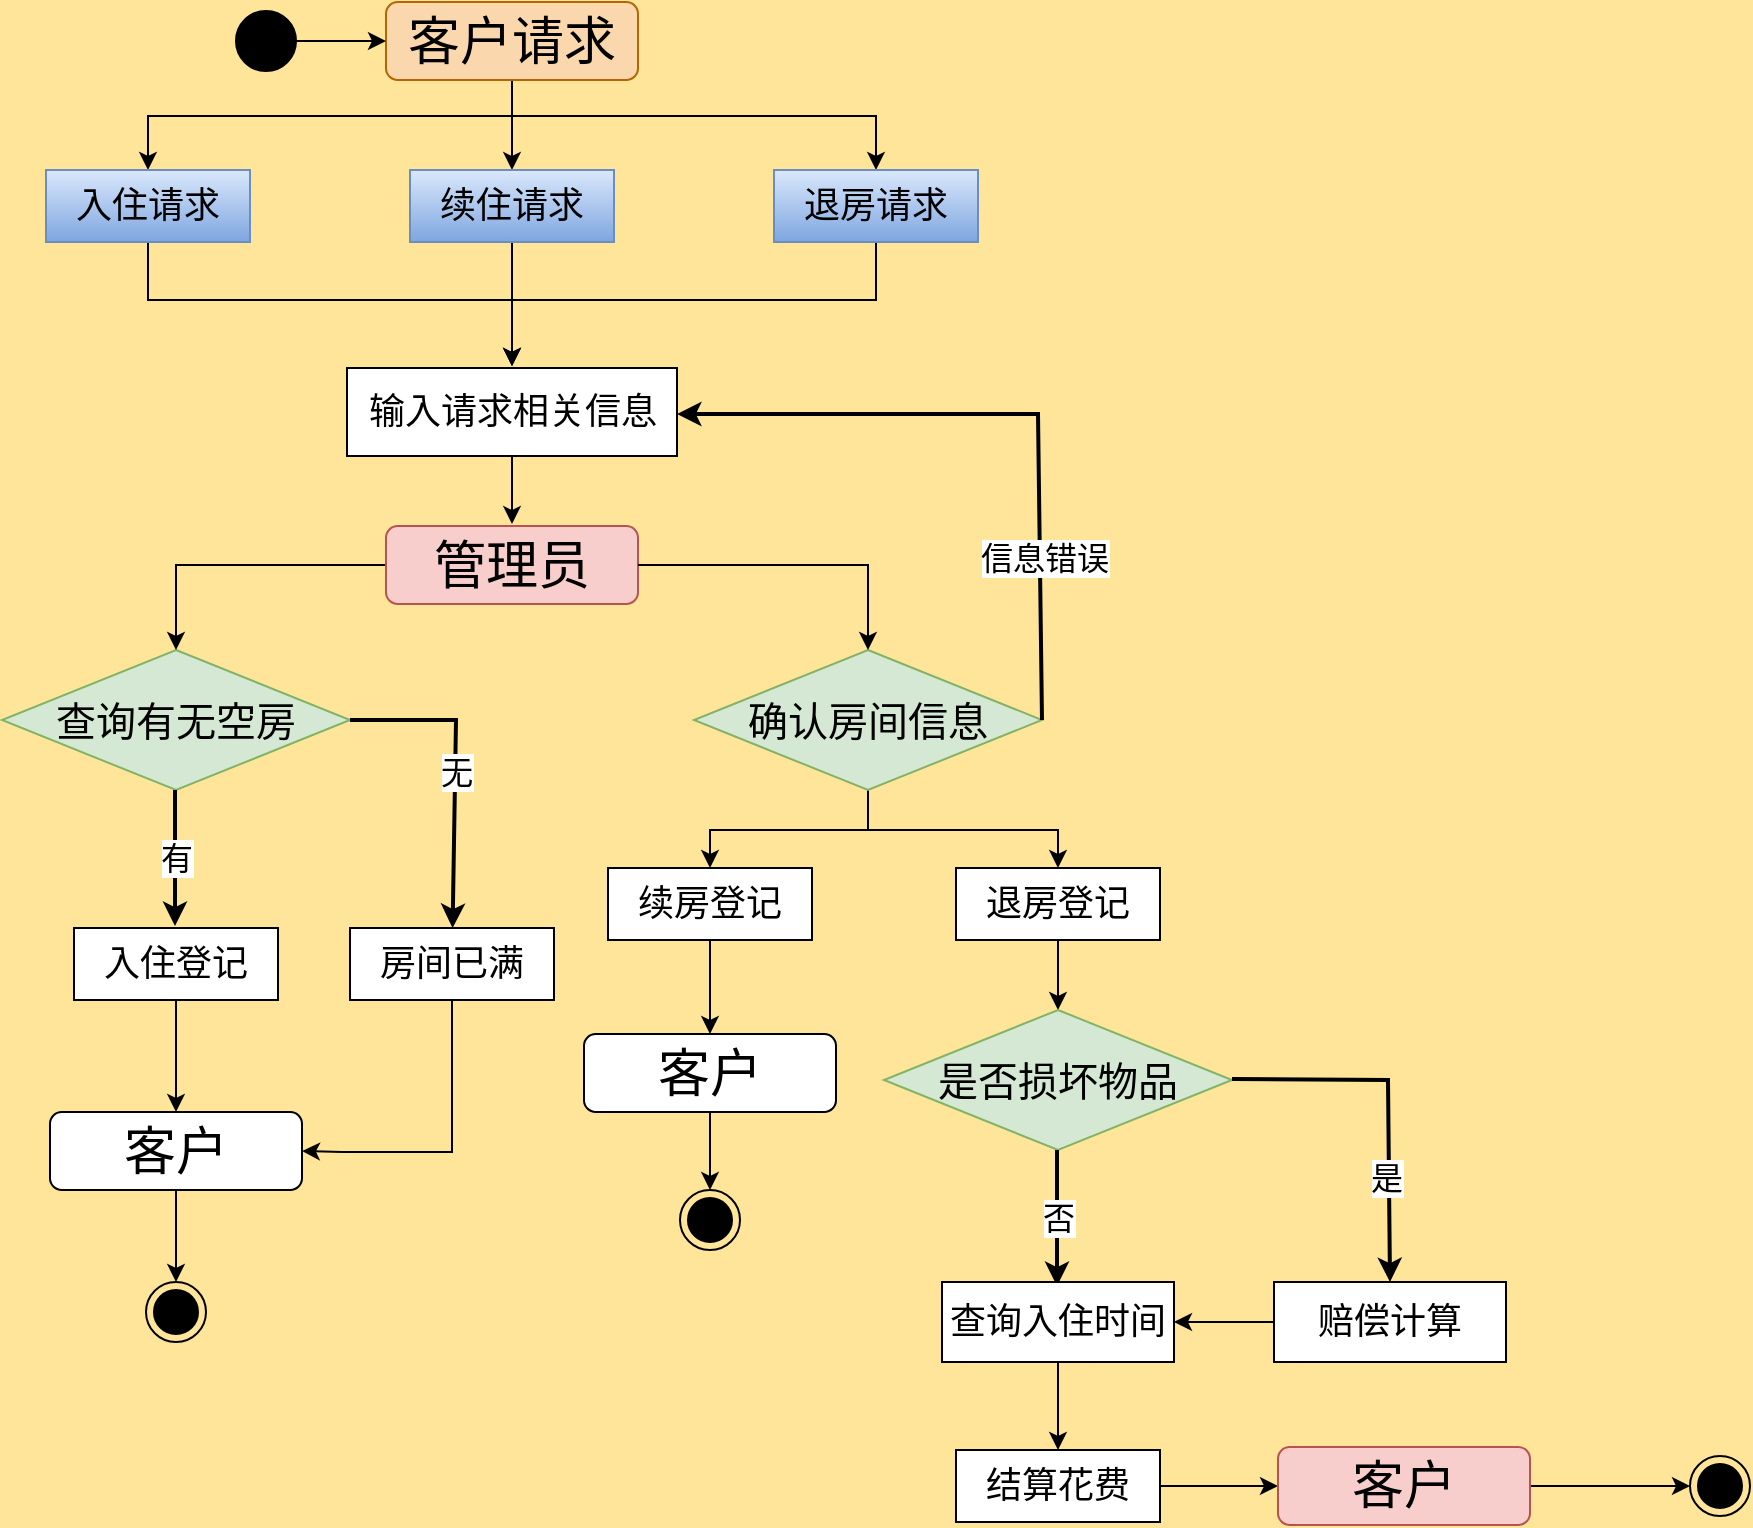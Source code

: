 <mxfile version="22.0.8" type="github">
  <diagram name="第 1 页" id="7W-Vml-be71XeKP4XQ2E">
    <mxGraphModel dx="1488" dy="893" grid="0" gridSize="10" guides="1" tooltips="1" connect="1" arrows="1" fold="1" page="1" pageScale="1" pageWidth="1169" pageHeight="827" background="#FFE599" math="0" shadow="0">
      <root>
        <mxCell id="0" />
        <mxCell id="1" parent="0" />
        <mxCell id="2akz_Gd9F4VhMpxJWejg-7" value="" style="edgeStyle=orthogonalEdgeStyle;rounded=0;orthogonalLoop=1;jettySize=auto;html=1;" edge="1" parent="1" source="2akz_Gd9F4VhMpxJWejg-3" target="2akz_Gd9F4VhMpxJWejg-5">
          <mxGeometry relative="1" as="geometry" />
        </mxCell>
        <mxCell id="2akz_Gd9F4VhMpxJWejg-8" style="edgeStyle=orthogonalEdgeStyle;rounded=0;orthogonalLoop=1;jettySize=auto;html=1;entryX=0.5;entryY=0;entryDx=0;entryDy=0;" edge="1" parent="1" source="2akz_Gd9F4VhMpxJWejg-3" target="2akz_Gd9F4VhMpxJWejg-6">
          <mxGeometry relative="1" as="geometry">
            <Array as="points">
              <mxPoint x="423" y="82" />
              <mxPoint x="605" y="82" />
            </Array>
          </mxGeometry>
        </mxCell>
        <mxCell id="2akz_Gd9F4VhMpxJWejg-9" style="edgeStyle=orthogonalEdgeStyle;rounded=0;orthogonalLoop=1;jettySize=auto;html=1;entryX=0.5;entryY=0;entryDx=0;entryDy=0;" edge="1" parent="1" source="2akz_Gd9F4VhMpxJWejg-3" target="2akz_Gd9F4VhMpxJWejg-4">
          <mxGeometry relative="1" as="geometry">
            <Array as="points">
              <mxPoint x="423" y="82" />
              <mxPoint x="241" y="82" />
            </Array>
          </mxGeometry>
        </mxCell>
        <mxCell id="2akz_Gd9F4VhMpxJWejg-3" value="&lt;font style=&quot;font-size: 26px;&quot;&gt;客户请求&lt;/font&gt;" style="rounded=1;whiteSpace=wrap;html=1;fillColor=#fad7ac;strokeColor=#b46504;" vertex="1" parent="1">
          <mxGeometry x="360" y="25" width="126" height="39" as="geometry" />
        </mxCell>
        <mxCell id="2akz_Gd9F4VhMpxJWejg-12" style="edgeStyle=orthogonalEdgeStyle;rounded=0;orthogonalLoop=1;jettySize=auto;html=1;entryX=0.5;entryY=0;entryDx=0;entryDy=0;" edge="1" parent="1" source="2akz_Gd9F4VhMpxJWejg-4">
          <mxGeometry relative="1" as="geometry">
            <mxPoint x="423" y="207" as="targetPoint" />
            <Array as="points">
              <mxPoint x="241" y="174" />
              <mxPoint x="423" y="174" />
            </Array>
          </mxGeometry>
        </mxCell>
        <mxCell id="2akz_Gd9F4VhMpxJWejg-4" value="&lt;font style=&quot;font-size: 18px;&quot;&gt;入住请求&lt;/font&gt;" style="rounded=0;whiteSpace=wrap;html=1;fillColor=#dae8fc;gradientColor=#7ea6e0;strokeColor=#6c8ebf;" vertex="1" parent="1">
          <mxGeometry x="190" y="109" width="102" height="36" as="geometry" />
        </mxCell>
        <mxCell id="2akz_Gd9F4VhMpxJWejg-11" style="edgeStyle=orthogonalEdgeStyle;rounded=0;orthogonalLoop=1;jettySize=auto;html=1;entryX=0.5;entryY=0;entryDx=0;entryDy=0;" edge="1" parent="1" source="2akz_Gd9F4VhMpxJWejg-5">
          <mxGeometry relative="1" as="geometry">
            <mxPoint x="423" y="207" as="targetPoint" />
          </mxGeometry>
        </mxCell>
        <mxCell id="2akz_Gd9F4VhMpxJWejg-5" value="&lt;font style=&quot;font-size: 18px;&quot;&gt;续住请求&lt;/font&gt;" style="rounded=0;whiteSpace=wrap;html=1;fillColor=#dae8fc;strokeColor=#6c8ebf;gradientColor=#7ea6e0;" vertex="1" parent="1">
          <mxGeometry x="372" y="109" width="102" height="36" as="geometry" />
        </mxCell>
        <mxCell id="2akz_Gd9F4VhMpxJWejg-14" style="edgeStyle=orthogonalEdgeStyle;rounded=0;orthogonalLoop=1;jettySize=auto;html=1;entryX=0.5;entryY=0;entryDx=0;entryDy=0;" edge="1" parent="1" source="2akz_Gd9F4VhMpxJWejg-6">
          <mxGeometry relative="1" as="geometry">
            <mxPoint x="423" y="207" as="targetPoint" />
            <Array as="points">
              <mxPoint x="605" y="174" />
              <mxPoint x="423" y="174" />
            </Array>
          </mxGeometry>
        </mxCell>
        <mxCell id="2akz_Gd9F4VhMpxJWejg-6" value="&lt;span style=&quot;font-size: 18px;&quot;&gt;退房请求&lt;/span&gt;" style="rounded=0;whiteSpace=wrap;html=1;fillColor=#dae8fc;strokeColor=#6c8ebf;gradientColor=#7ea6e0;" vertex="1" parent="1">
          <mxGeometry x="554" y="109" width="102" height="36" as="geometry" />
        </mxCell>
        <mxCell id="2akz_Gd9F4VhMpxJWejg-15" value="&lt;font style=&quot;font-size: 20px;&quot;&gt;查询有无空房&lt;/font&gt;" style="rhombus;whiteSpace=wrap;html=1;fillColor=#d5e8d4;strokeColor=#82b366;" vertex="1" parent="1">
          <mxGeometry x="168" y="349" width="174" height="70" as="geometry" />
        </mxCell>
        <mxCell id="2akz_Gd9F4VhMpxJWejg-22" value="" style="endArrow=classic;html=1;rounded=0;strokeWidth=2;" edge="1" parent="1" target="2akz_Gd9F4VhMpxJWejg-28">
          <mxGeometry relative="1" as="geometry">
            <mxPoint x="342" y="384" as="sourcePoint" />
            <mxPoint x="460" y="386" as="targetPoint" />
            <Array as="points">
              <mxPoint x="395" y="384" />
            </Array>
          </mxGeometry>
        </mxCell>
        <mxCell id="2akz_Gd9F4VhMpxJWejg-23" value="无" style="edgeLabel;resizable=0;html=1;align=center;verticalAlign=middle;fontSize=16;" connectable="0" vertex="1" parent="2akz_Gd9F4VhMpxJWejg-22">
          <mxGeometry relative="1" as="geometry" />
        </mxCell>
        <mxCell id="2akz_Gd9F4VhMpxJWejg-26" value="" style="edgeStyle=orthogonalEdgeStyle;rounded=0;orthogonalLoop=1;jettySize=auto;html=1;" edge="1" parent="1" source="2akz_Gd9F4VhMpxJWejg-25" target="2akz_Gd9F4VhMpxJWejg-3">
          <mxGeometry relative="1" as="geometry" />
        </mxCell>
        <mxCell id="2akz_Gd9F4VhMpxJWejg-25" value="" style="ellipse;fillColor=strokeColor;html=1;" vertex="1" parent="1">
          <mxGeometry x="285" y="29.5" width="30" height="30" as="geometry" />
        </mxCell>
        <mxCell id="2akz_Gd9F4VhMpxJWejg-29" value="" style="edgeStyle=orthogonalEdgeStyle;rounded=0;orthogonalLoop=1;jettySize=auto;html=1;entryX=1;entryY=0.5;entryDx=0;entryDy=0;" edge="1" parent="1" source="2akz_Gd9F4VhMpxJWejg-28" target="2akz_Gd9F4VhMpxJWejg-35">
          <mxGeometry relative="1" as="geometry">
            <mxPoint x="393" y="564" as="targetPoint" />
            <Array as="points">
              <mxPoint x="393" y="600" />
              <mxPoint x="338" y="600" />
            </Array>
          </mxGeometry>
        </mxCell>
        <mxCell id="2akz_Gd9F4VhMpxJWejg-28" value="&lt;span style=&quot;font-size: 18px;&quot;&gt;房间已满&lt;/span&gt;" style="rounded=0;whiteSpace=wrap;html=1;" vertex="1" parent="1">
          <mxGeometry x="342" y="488" width="102" height="36" as="geometry" />
        </mxCell>
        <mxCell id="2akz_Gd9F4VhMpxJWejg-30" value="&lt;font style=&quot;font-size: 16px;&quot;&gt;有&lt;/font&gt;" style="endArrow=classic;html=1;rounded=0;strokeWidth=2;" edge="1" parent="1">
          <mxGeometry relative="1" as="geometry">
            <mxPoint x="254.5" y="419" as="sourcePoint" />
            <mxPoint x="254.5" y="487" as="targetPoint" />
          </mxGeometry>
        </mxCell>
        <mxCell id="2akz_Gd9F4VhMpxJWejg-36" value="" style="edgeStyle=orthogonalEdgeStyle;rounded=0;orthogonalLoop=1;jettySize=auto;html=1;" edge="1" parent="1" source="2akz_Gd9F4VhMpxJWejg-33" target="2akz_Gd9F4VhMpxJWejg-35">
          <mxGeometry relative="1" as="geometry" />
        </mxCell>
        <mxCell id="2akz_Gd9F4VhMpxJWejg-33" value="&lt;span style=&quot;font-size: 18px;&quot;&gt;入住登记&lt;/span&gt;" style="rounded=0;whiteSpace=wrap;html=1;" vertex="1" parent="1">
          <mxGeometry x="204" y="488" width="102" height="36" as="geometry" />
        </mxCell>
        <mxCell id="2akz_Gd9F4VhMpxJWejg-34" value="" style="ellipse;html=1;shape=endState;fillColor=strokeColor;" vertex="1" parent="1">
          <mxGeometry x="240" y="665" width="30" height="30" as="geometry" />
        </mxCell>
        <mxCell id="2akz_Gd9F4VhMpxJWejg-37" value="" style="edgeStyle=orthogonalEdgeStyle;rounded=0;orthogonalLoop=1;jettySize=auto;html=1;" edge="1" parent="1" source="2akz_Gd9F4VhMpxJWejg-35" target="2akz_Gd9F4VhMpxJWejg-34">
          <mxGeometry relative="1" as="geometry" />
        </mxCell>
        <mxCell id="2akz_Gd9F4VhMpxJWejg-35" value="&lt;font style=&quot;font-size: 26px;&quot;&gt;客户&lt;/font&gt;" style="rounded=1;whiteSpace=wrap;html=1;" vertex="1" parent="1">
          <mxGeometry x="192" y="580" width="126" height="39" as="geometry" />
        </mxCell>
        <mxCell id="2akz_Gd9F4VhMpxJWejg-48" style="edgeStyle=orthogonalEdgeStyle;rounded=0;orthogonalLoop=1;jettySize=auto;html=1;entryX=0.5;entryY=0;entryDx=0;entryDy=0;" edge="1" parent="1" source="2akz_Gd9F4VhMpxJWejg-39" target="2akz_Gd9F4VhMpxJWejg-46">
          <mxGeometry relative="1" as="geometry" />
        </mxCell>
        <mxCell id="2akz_Gd9F4VhMpxJWejg-49" style="edgeStyle=orthogonalEdgeStyle;rounded=0;orthogonalLoop=1;jettySize=auto;html=1;" edge="1" parent="1" source="2akz_Gd9F4VhMpxJWejg-39" target="2akz_Gd9F4VhMpxJWejg-47">
          <mxGeometry relative="1" as="geometry" />
        </mxCell>
        <mxCell id="2akz_Gd9F4VhMpxJWejg-39" value="&lt;span style=&quot;font-size: 20px;&quot;&gt;确认房间信息&lt;/span&gt;" style="rhombus;whiteSpace=wrap;html=1;fillColor=#d5e8d4;strokeColor=#82b366;" vertex="1" parent="1">
          <mxGeometry x="514" y="349" width="174" height="70" as="geometry" />
        </mxCell>
        <mxCell id="2akz_Gd9F4VhMpxJWejg-40" value="&lt;font style=&quot;font-size: 16px;&quot;&gt;信息错误&lt;/font&gt;" style="endArrow=classic;html=1;rounded=0;strokeWidth=2;exitX=1;exitY=0.5;exitDx=0;exitDy=0;" edge="1" parent="1" source="2akz_Gd9F4VhMpxJWejg-39">
          <mxGeometry x="-0.513" y="-2" relative="1" as="geometry">
            <mxPoint x="701" y="383" as="sourcePoint" />
            <mxPoint x="505.5" y="231" as="targetPoint" />
            <Array as="points">
              <mxPoint x="686" y="231" />
            </Array>
            <mxPoint as="offset" />
          </mxGeometry>
        </mxCell>
        <mxCell id="2akz_Gd9F4VhMpxJWejg-42" style="edgeStyle=orthogonalEdgeStyle;rounded=0;orthogonalLoop=1;jettySize=auto;html=1;" edge="1" parent="1" source="2akz_Gd9F4VhMpxJWejg-41">
          <mxGeometry relative="1" as="geometry">
            <mxPoint x="423" y="286" as="targetPoint" />
          </mxGeometry>
        </mxCell>
        <mxCell id="2akz_Gd9F4VhMpxJWejg-41" value="&lt;font style=&quot;font-size: 18px;&quot;&gt;输入请求相关信息&lt;/font&gt;" style="rounded=0;whiteSpace=wrap;html=1;" vertex="1" parent="1">
          <mxGeometry x="340.5" y="208" width="165" height="44" as="geometry" />
        </mxCell>
        <mxCell id="2akz_Gd9F4VhMpxJWejg-44" style="edgeStyle=orthogonalEdgeStyle;rounded=0;orthogonalLoop=1;jettySize=auto;html=1;entryX=0.5;entryY=0;entryDx=0;entryDy=0;" edge="1" parent="1" source="2akz_Gd9F4VhMpxJWejg-43" target="2akz_Gd9F4VhMpxJWejg-15">
          <mxGeometry relative="1" as="geometry" />
        </mxCell>
        <mxCell id="2akz_Gd9F4VhMpxJWejg-43" value="&lt;font style=&quot;font-size: 26px;&quot;&gt;管理员&lt;/font&gt;" style="rounded=1;whiteSpace=wrap;html=1;fillColor=#f8cecc;strokeColor=#b85450;" vertex="1" parent="1">
          <mxGeometry x="360" y="287" width="126" height="39" as="geometry" />
        </mxCell>
        <mxCell id="2akz_Gd9F4VhMpxJWejg-45" style="edgeStyle=orthogonalEdgeStyle;rounded=0;orthogonalLoop=1;jettySize=auto;html=1;entryX=0.5;entryY=0;entryDx=0;entryDy=0;" edge="1" parent="1" source="2akz_Gd9F4VhMpxJWejg-43" target="2akz_Gd9F4VhMpxJWejg-39">
          <mxGeometry relative="1" as="geometry" />
        </mxCell>
        <mxCell id="2akz_Gd9F4VhMpxJWejg-52" value="" style="edgeStyle=orthogonalEdgeStyle;rounded=0;orthogonalLoop=1;jettySize=auto;html=1;" edge="1" parent="1" source="2akz_Gd9F4VhMpxJWejg-46" target="2akz_Gd9F4VhMpxJWejg-51">
          <mxGeometry relative="1" as="geometry" />
        </mxCell>
        <mxCell id="2akz_Gd9F4VhMpxJWejg-46" value="&lt;span style=&quot;font-size: 18px;&quot;&gt;续房登记&lt;/span&gt;" style="rounded=0;whiteSpace=wrap;html=1;" vertex="1" parent="1">
          <mxGeometry x="471" y="458" width="102" height="36" as="geometry" />
        </mxCell>
        <mxCell id="2akz_Gd9F4VhMpxJWejg-55" value="" style="edgeStyle=orthogonalEdgeStyle;rounded=0;orthogonalLoop=1;jettySize=auto;html=1;" edge="1" parent="1" source="2akz_Gd9F4VhMpxJWejg-47" target="2akz_Gd9F4VhMpxJWejg-50">
          <mxGeometry relative="1" as="geometry" />
        </mxCell>
        <mxCell id="2akz_Gd9F4VhMpxJWejg-47" value="&lt;span style=&quot;font-size: 18px;&quot;&gt;退房登记&lt;/span&gt;" style="rounded=0;whiteSpace=wrap;html=1;" vertex="1" parent="1">
          <mxGeometry x="645" y="458" width="102" height="36" as="geometry" />
        </mxCell>
        <mxCell id="2akz_Gd9F4VhMpxJWejg-50" value="&lt;span style=&quot;font-size: 20px;&quot;&gt;是否损坏物品&lt;/span&gt;" style="rhombus;whiteSpace=wrap;html=1;fillColor=#d5e8d4;strokeColor=#82b366;" vertex="1" parent="1">
          <mxGeometry x="609" y="529" width="174" height="70" as="geometry" />
        </mxCell>
        <mxCell id="2akz_Gd9F4VhMpxJWejg-54" value="" style="edgeStyle=orthogonalEdgeStyle;rounded=0;orthogonalLoop=1;jettySize=auto;html=1;" edge="1" parent="1" source="2akz_Gd9F4VhMpxJWejg-51" target="2akz_Gd9F4VhMpxJWejg-53">
          <mxGeometry relative="1" as="geometry" />
        </mxCell>
        <mxCell id="2akz_Gd9F4VhMpxJWejg-51" value="&lt;font style=&quot;font-size: 26px;&quot;&gt;客户&lt;/font&gt;" style="rounded=1;whiteSpace=wrap;html=1;" vertex="1" parent="1">
          <mxGeometry x="459" y="541" width="126" height="39" as="geometry" />
        </mxCell>
        <mxCell id="2akz_Gd9F4VhMpxJWejg-53" value="" style="ellipse;html=1;shape=endState;fillColor=strokeColor;" vertex="1" parent="1">
          <mxGeometry x="507" y="619" width="30" height="30" as="geometry" />
        </mxCell>
        <mxCell id="2akz_Gd9F4VhMpxJWejg-58" value="&lt;font style=&quot;font-size: 16px;&quot;&gt;否&lt;/font&gt;" style="endArrow=classic;html=1;rounded=0;strokeWidth=2;" edge="1" parent="1">
          <mxGeometry relative="1" as="geometry">
            <mxPoint x="695.5" y="599" as="sourcePoint" />
            <mxPoint x="695.5" y="667" as="targetPoint" />
            <mxPoint as="offset" />
          </mxGeometry>
        </mxCell>
        <mxCell id="2akz_Gd9F4VhMpxJWejg-59" value="&lt;font style=&quot;font-size: 16px;&quot;&gt;是&lt;/font&gt;" style="endArrow=classic;html=1;rounded=0;strokeWidth=2;entryX=0.5;entryY=0;entryDx=0;entryDy=0;" edge="1" parent="1" target="2akz_Gd9F4VhMpxJWejg-61">
          <mxGeometry x="0.421" y="-1" relative="1" as="geometry">
            <mxPoint x="783" y="563.5" as="sourcePoint" />
            <mxPoint x="868" y="654" as="targetPoint" />
            <mxPoint as="offset" />
            <Array as="points">
              <mxPoint x="861" y="564" />
            </Array>
          </mxGeometry>
        </mxCell>
        <mxCell id="2akz_Gd9F4VhMpxJWejg-64" value="" style="edgeStyle=orthogonalEdgeStyle;rounded=0;orthogonalLoop=1;jettySize=auto;html=1;" edge="1" parent="1" source="2akz_Gd9F4VhMpxJWejg-60" target="2akz_Gd9F4VhMpxJWejg-63">
          <mxGeometry relative="1" as="geometry" />
        </mxCell>
        <mxCell id="2akz_Gd9F4VhMpxJWejg-60" value="&lt;span style=&quot;font-size: 18px;&quot;&gt;查询入住时间&lt;/span&gt;" style="rounded=0;whiteSpace=wrap;html=1;" vertex="1" parent="1">
          <mxGeometry x="638" y="665" width="116" height="40" as="geometry" />
        </mxCell>
        <mxCell id="2akz_Gd9F4VhMpxJWejg-62" value="" style="edgeStyle=orthogonalEdgeStyle;rounded=0;orthogonalLoop=1;jettySize=auto;html=1;" edge="1" parent="1" source="2akz_Gd9F4VhMpxJWejg-61" target="2akz_Gd9F4VhMpxJWejg-60">
          <mxGeometry relative="1" as="geometry" />
        </mxCell>
        <mxCell id="2akz_Gd9F4VhMpxJWejg-61" value="&lt;span style=&quot;font-size: 18px;&quot;&gt;赔偿计算&lt;/span&gt;" style="rounded=0;whiteSpace=wrap;html=1;" vertex="1" parent="1">
          <mxGeometry x="804" y="665" width="116" height="40" as="geometry" />
        </mxCell>
        <mxCell id="2akz_Gd9F4VhMpxJWejg-68" value="" style="edgeStyle=orthogonalEdgeStyle;rounded=0;orthogonalLoop=1;jettySize=auto;html=1;" edge="1" parent="1" source="2akz_Gd9F4VhMpxJWejg-63" target="2akz_Gd9F4VhMpxJWejg-67">
          <mxGeometry relative="1" as="geometry" />
        </mxCell>
        <mxCell id="2akz_Gd9F4VhMpxJWejg-63" value="&lt;span style=&quot;font-size: 18px;&quot;&gt;结算花费&lt;/span&gt;" style="rounded=0;whiteSpace=wrap;html=1;" vertex="1" parent="1">
          <mxGeometry x="645" y="749" width="102" height="36" as="geometry" />
        </mxCell>
        <mxCell id="2akz_Gd9F4VhMpxJWejg-65" value="" style="ellipse;html=1;shape=endState;fillColor=strokeColor;" vertex="1" parent="1">
          <mxGeometry x="1012" y="752" width="30" height="30" as="geometry" />
        </mxCell>
        <mxCell id="2akz_Gd9F4VhMpxJWejg-66" value="" style="edgeStyle=orthogonalEdgeStyle;rounded=0;orthogonalLoop=1;jettySize=auto;html=1;" edge="1" parent="1" source="2akz_Gd9F4VhMpxJWejg-67" target="2akz_Gd9F4VhMpxJWejg-65">
          <mxGeometry relative="1" as="geometry" />
        </mxCell>
        <mxCell id="2akz_Gd9F4VhMpxJWejg-67" value="&lt;font style=&quot;font-size: 26px;&quot;&gt;客户&lt;/font&gt;" style="rounded=1;whiteSpace=wrap;html=1;fillColor=#f8cecc;strokeColor=#b85450;" vertex="1" parent="1">
          <mxGeometry x="806" y="747.5" width="126" height="39" as="geometry" />
        </mxCell>
      </root>
    </mxGraphModel>
  </diagram>
</mxfile>
